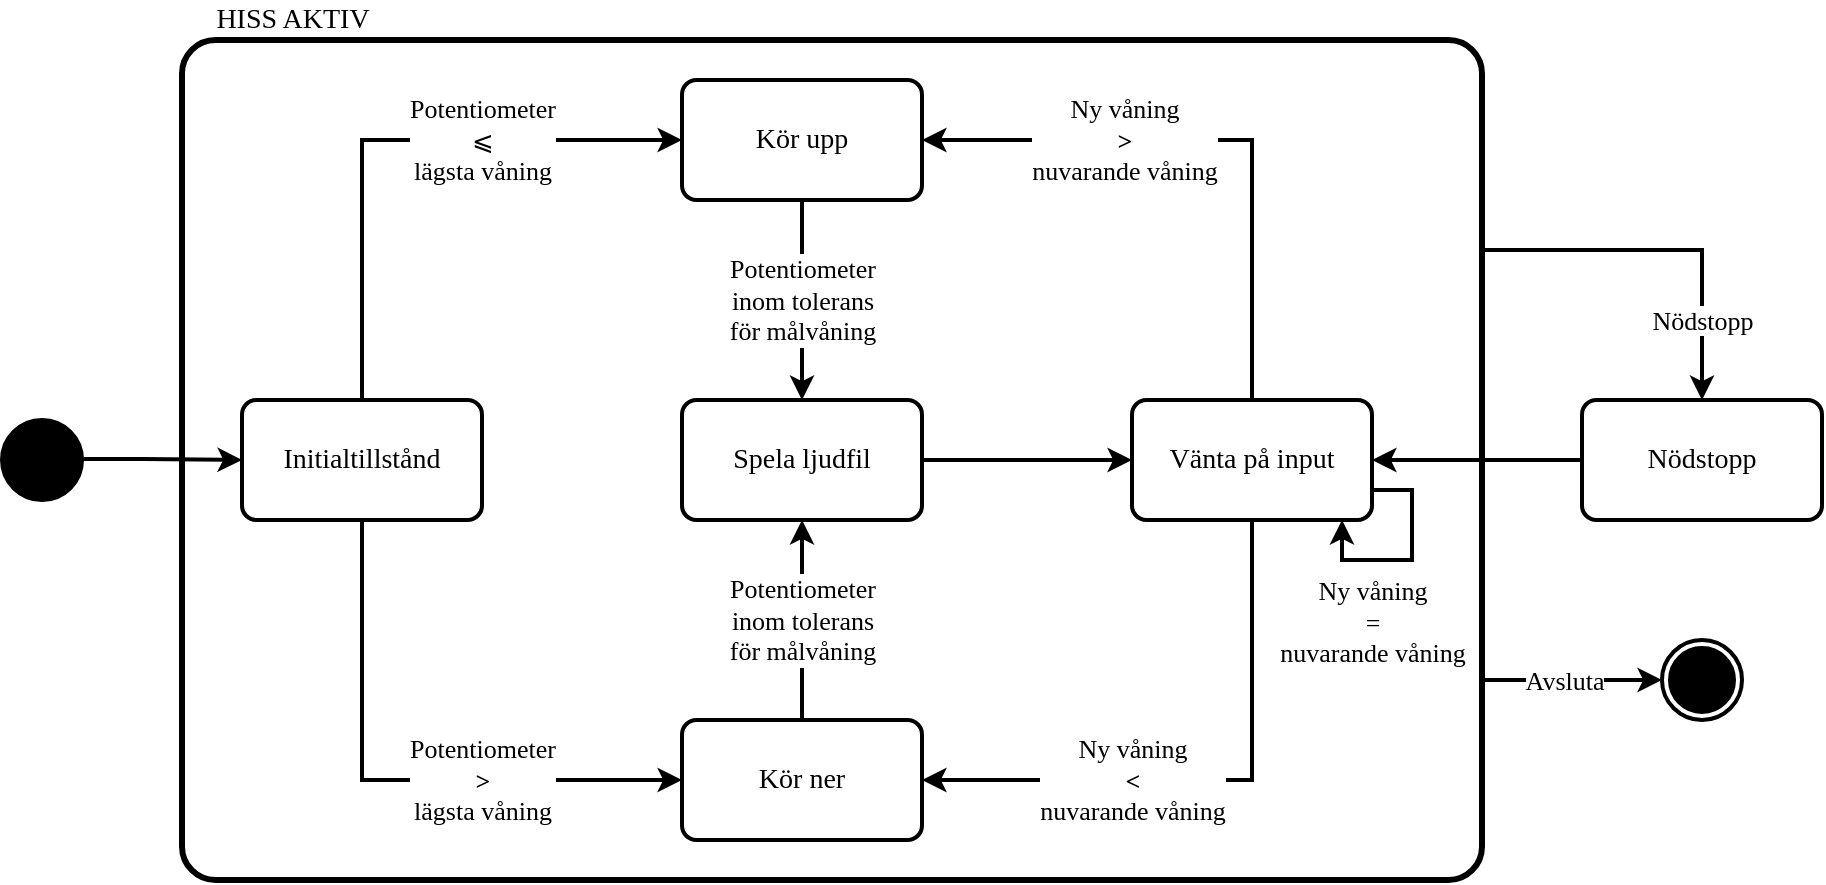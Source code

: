 <mxfile version="13.9.9" type="device"><diagram id="5kn2LAqtk2-XAxfUvmJ9" name="Page-1"><mxGraphModel dx="1185" dy="719" grid="1" gridSize="10" guides="1" tooltips="1" connect="1" arrows="1" fold="1" page="1" pageScale="1" pageWidth="930" pageHeight="500" math="0" shadow="0"><root><mxCell id="0"/><mxCell id="1" parent="0"/><mxCell id="aqG7_DNKr1qFUIGS1q8o-3" value="" style="group" parent="1" vertex="1" connectable="0"><mxGeometry x="9" y="10" width="910" height="440" as="geometry"/></mxCell><mxCell id="HXl-ghBzJEJyIcijWA-z-33" value="" style="rounded=1;whiteSpace=wrap;html=1;labelBackgroundColor=#ffffff;strokeWidth=3;fontFamily=CMU Serif;fontSize=12;fillColor=none;arcSize=4;perimeterSpacing=0;" parent="aqG7_DNKr1qFUIGS1q8o-3" vertex="1"><mxGeometry x="90" y="20" width="650" height="420" as="geometry"/></mxCell><mxCell id="HXl-ghBzJEJyIcijWA-z-1" value="&lt;font style=&quot;font-size: 14px&quot;&gt;Initialtillstånd&lt;/font&gt;" style="rounded=1;whiteSpace=wrap;html=1;arcSize=12;strokeWidth=2;fontFamily=CMU Serif;" parent="aqG7_DNKr1qFUIGS1q8o-3" vertex="1"><mxGeometry x="120" y="200" width="120" height="60" as="geometry"/></mxCell><mxCell id="HXl-ghBzJEJyIcijWA-z-3" value="" style="ellipse;whiteSpace=wrap;html=1;aspect=fixed;strokeWidth=2;fillColor=#000000;" parent="aqG7_DNKr1qFUIGS1q8o-3" vertex="1"><mxGeometry y="210" width="40" height="40" as="geometry"/></mxCell><mxCell id="HXl-ghBzJEJyIcijWA-z-5" value="&lt;font style=&quot;font-size: 14px&quot;&gt;Kör upp&lt;/font&gt;" style="rounded=1;whiteSpace=wrap;html=1;arcSize=12;strokeWidth=2;fontFamily=CMU Serif;" parent="aqG7_DNKr1qFUIGS1q8o-3" vertex="1"><mxGeometry x="340" y="40" width="120" height="60" as="geometry"/></mxCell><mxCell id="HXl-ghBzJEJyIcijWA-z-12" style="edgeStyle=orthogonalEdgeStyle;rounded=0;orthogonalLoop=1;jettySize=auto;html=1;exitX=0.5;exitY=0;exitDx=0;exitDy=0;entryX=0;entryY=0.5;entryDx=0;entryDy=0;strokeWidth=2;" parent="aqG7_DNKr1qFUIGS1q8o-3" source="HXl-ghBzJEJyIcijWA-z-1" target="HXl-ghBzJEJyIcijWA-z-5" edge="1"><mxGeometry x="20" as="geometry"/></mxCell><mxCell id="HXl-ghBzJEJyIcijWA-z-14" value="Potentiometer&lt;br style=&quot;font-size: 13px;&quot;&gt;⩽&lt;br style=&quot;font-size: 13px;&quot;&gt;lägsta våning" style="edgeLabel;align=center;verticalAlign=middle;resizable=0;points=[];labelBackgroundColor=#ffffff;html=1;fontFamily=CMU Serif;fontSize=13;" parent="HXl-ghBzJEJyIcijWA-z-12" vertex="1" connectable="0"><mxGeometry x="0.262" relative="1" as="geometry"><mxPoint x="7.11" y="-0.02" as="offset"/></mxGeometry></mxCell><mxCell id="HXl-ghBzJEJyIcijWA-z-6" value="&lt;font style=&quot;font-size: 14px&quot;&gt;Kör ner&lt;/font&gt;" style="rounded=1;whiteSpace=wrap;html=1;arcSize=12;strokeWidth=2;fontFamily=CMU Serif;" parent="aqG7_DNKr1qFUIGS1q8o-3" vertex="1"><mxGeometry x="340" y="360" width="120" height="60" as="geometry"/></mxCell><mxCell id="HXl-ghBzJEJyIcijWA-z-13" style="edgeStyle=orthogonalEdgeStyle;rounded=0;orthogonalLoop=1;jettySize=auto;html=1;exitX=0.5;exitY=1;exitDx=0;exitDy=0;entryX=0;entryY=0.5;entryDx=0;entryDy=0;strokeWidth=2;" parent="aqG7_DNKr1qFUIGS1q8o-3" source="HXl-ghBzJEJyIcijWA-z-1" target="HXl-ghBzJEJyIcijWA-z-6" edge="1"><mxGeometry x="20" as="geometry"/></mxCell><mxCell id="HXl-ghBzJEJyIcijWA-z-16" value="Potentiometer&lt;br style=&quot;font-size: 13px;&quot;&gt;&lt;b style=&quot;font-size: 13px;&quot;&gt;&amp;gt;&lt;/b&gt;&lt;br style=&quot;font-size: 13px;&quot;&gt;lägsta våning" style="edgeLabel;html=1;align=center;verticalAlign=middle;resizable=0;points=[];fontFamily=CMU Serif;fontSize=13;" parent="HXl-ghBzJEJyIcijWA-z-13" vertex="1" connectable="0"><mxGeometry x="0.369" y="3" relative="1" as="geometry"><mxPoint x="-8.26" y="2.98" as="offset"/></mxGeometry></mxCell><mxCell id="HXl-ghBzJEJyIcijWA-z-17" value="&lt;font style=&quot;font-size: 14px&quot;&gt;Spela ljudfil&lt;/font&gt;" style="rounded=1;whiteSpace=wrap;html=1;arcSize=12;strokeWidth=2;fontFamily=CMU Serif;" parent="aqG7_DNKr1qFUIGS1q8o-3" vertex="1"><mxGeometry x="340" y="200" width="120" height="60" as="geometry"/></mxCell><mxCell id="HXl-ghBzJEJyIcijWA-z-18" style="edgeStyle=orthogonalEdgeStyle;rounded=0;orthogonalLoop=1;jettySize=auto;html=1;exitX=0.5;exitY=1;exitDx=0;exitDy=0;strokeWidth=2;fontFamily=CMU Serif;fontSize=12;" parent="aqG7_DNKr1qFUIGS1q8o-3" source="HXl-ghBzJEJyIcijWA-z-5" target="HXl-ghBzJEJyIcijWA-z-17" edge="1"><mxGeometry x="20" as="geometry"/></mxCell><mxCell id="HXl-ghBzJEJyIcijWA-z-20" value="Potentiometer&lt;br style=&quot;font-size: 13px;&quot;&gt;inom tolerans&lt;br style=&quot;font-size: 13px;&quot;&gt;för målvåning" style="edgeLabel;html=1;align=center;verticalAlign=middle;resizable=0;points=[];fontSize=13;fontFamily=CMU Serif;" parent="HXl-ghBzJEJyIcijWA-z-18" vertex="1" connectable="0"><mxGeometry x="-0.3" y="-5" relative="1" as="geometry"><mxPoint x="5" y="15.14" as="offset"/></mxGeometry></mxCell><mxCell id="HXl-ghBzJEJyIcijWA-z-19" style="edgeStyle=orthogonalEdgeStyle;rounded=0;orthogonalLoop=1;jettySize=auto;html=1;exitX=0.5;exitY=0;exitDx=0;exitDy=0;entryX=0.5;entryY=1;entryDx=0;entryDy=0;strokeWidth=2;fontFamily=CMU Serif;fontSize=12;" parent="aqG7_DNKr1qFUIGS1q8o-3" source="HXl-ghBzJEJyIcijWA-z-6" target="HXl-ghBzJEJyIcijWA-z-17" edge="1"><mxGeometry x="20" as="geometry"><Array as="points"><mxPoint x="400" y="300"/><mxPoint x="400" y="300"/></Array></mxGeometry></mxCell><mxCell id="HXl-ghBzJEJyIcijWA-z-21" value="&lt;span style=&quot;color: rgba(0 , 0 , 0 , 0) ; font-family: monospace ; font-size: 0px ; background-color: rgb(248 , 249 , 250)&quot;&gt;%3CmxGraphModel%3E%3Croot%3E%3CmxCell%20id%3D%220%22%2F%3E%3CmxCell%20id%3D%221%22%20parent%3D%220%22%2F%3E%3CmxCell%20id%3D%222%22%20value%3D%22Potentiometer%26lt%3Bbr%26gt%3Binom%20tolerans%26lt%3Bbr%26gt%3Bf%C3%B6r%20m%C3%A5lv%C3%A5ning%22%20style%3D%22edgeLabel%3Bhtml%3D1%3Balign%3Dcenter%3BverticalAlign%3Dmiddle%3Bresizable%3D0%3Bpoints%3D%5B%5D%3BfontSize%3D12%3BfontFamily%3DCMU%20Serif%3B%22%20vertex%3D%221%22%20connectable%3D%220%22%20parent%3D%221%22%3E%3CmxGeometry%20x%3D%22300%22%20y%3D%22250%22%20as%3D%22geometry%22%2F%3E%3C%2FmxCell%3E%3C%2Froot%3E%3C%2FmxGraphModel%3E&lt;/span&gt;&lt;span style=&quot;color: rgba(0 , 0 , 0 , 0) ; font-family: monospace ; font-size: 0px ; background-color: rgb(248 , 249 , 250)&quot;&gt;%3CmxGraphModel%3E%3Croot%3E%3CmxCell%20id%3D%220%22%2F%3E%3CmxCell%20id%3D%221%22%20parent%3D%220%22%2F%3E%3CmxCell%20id%3D%222%22%20value%3D%22Potentiometer%26lt%3Bbr%26gt%3Binom%20tolerans%26lt%3Bbr%26gt%3Bf%C3%B6r%20m%C3%A5lv%C3%A5ning%22%20style%3D%22edgeLabel%3Bhtml%3D1%3Balign%3Dcenter%3BverticalAlign%3Dmiddle%3Bresizable%3D0%3Bpoints%3D%5B%5D%3BfontSize%3D12%3BfontFamily%3DCMU%20Serif%3B%22%20vertex%3D%221%22%20connectable%3D%220%22%20parent%3D%221%22%3E%3CmxGeometry%20x%3D%22300%22%20y%3D%22250%22%20as%3D%22geometry%22%2F%3E%3C%2FmxCell%3E%3C%2Froot%3E%3C%2FmxGraphModel%3E&lt;/span&gt;" style="edgeLabel;html=1;align=center;verticalAlign=middle;resizable=0;points=[];fontSize=12;fontFamily=CMU Serif;" parent="HXl-ghBzJEJyIcijWA-z-19" vertex="1" connectable="0"><mxGeometry x="0.26" y="2" relative="1" as="geometry"><mxPoint as="offset"/></mxGeometry></mxCell><mxCell id="HXl-ghBzJEJyIcijWA-z-22" value="Potentiometer&lt;br style=&quot;font-size: 13px;&quot;&gt;inom tolerans&lt;br style=&quot;font-size: 13px;&quot;&gt;för målvåning" style="edgeLabel;html=1;align=center;verticalAlign=middle;resizable=0;points=[];fontSize=13;fontFamily=CMU Serif;" parent="HXl-ghBzJEJyIcijWA-z-19" vertex="1" connectable="0"><mxGeometry x="0.28" y="3" relative="1" as="geometry"><mxPoint x="3" y="14.0" as="offset"/></mxGeometry></mxCell><mxCell id="HXl-ghBzJEJyIcijWA-z-25" style="edgeStyle=orthogonalEdgeStyle;rounded=0;orthogonalLoop=1;jettySize=auto;html=1;exitX=0.5;exitY=0;exitDx=0;exitDy=0;entryX=1;entryY=0.5;entryDx=0;entryDy=0;strokeWidth=2;fontFamily=CMU Serif;fontSize=12;" parent="aqG7_DNKr1qFUIGS1q8o-3" source="HXl-ghBzJEJyIcijWA-z-23" target="HXl-ghBzJEJyIcijWA-z-5" edge="1"><mxGeometry x="20" as="geometry"><mxPoint x="495" y="70" as="targetPoint"/></mxGeometry></mxCell><mxCell id="HXl-ghBzJEJyIcijWA-z-27" value="&lt;span style=&quot;color: rgba(0 , 0 , 0 , 0) ; font-family: monospace ; font-size: 0px ; background-color: rgb(248 , 249 , 250)&quot;&gt;%3CmxGraphModel%3E%3Croot%3E%3CmxCell%20id%3D%220%22%2F%3E%3CmxCell%20id%3D%221%22%20parent%3D%220%22%2F%3E%3CmxCell%20id%3D%222%22%20value%3D%22%26lt%3Bfont%20style%3D%26quot%3Bfont-size%3A%2014px%26quot%3B%26gt%3BSpela%20ljudfil%26lt%3B%2Ffont%26gt%3B%22%20style%3D%22rounded%3D1%3BwhiteSpace%3Dwrap%3Bhtml%3D1%3BarcSize%3D12%3BstrokeWidth%3D2%3BfontFamily%3DCMU%20Serif%3B%22%20vertex%3D%221%22%20parent%3D%221%22%3E%3CmxGeometry%20x%3D%22240%22%20y%3D%22300%22%20width%3D%22120%22%20height%3D%2260%22%20as%3D%22geometry%22%2F%3E%3C%2FmxCell%3E%3C%2Froot%3E%3C%2FmxGraphModel%3ENy&lt;/span&gt;" style="edgeLabel;html=1;align=center;verticalAlign=middle;resizable=0;points=[];fontSize=12;fontFamily=CMU Serif;" parent="HXl-ghBzJEJyIcijWA-z-25" vertex="1" connectable="0"><mxGeometry x="-0.346" y="-2" relative="1" as="geometry"><mxPoint as="offset"/></mxGeometry></mxCell><mxCell id="HXl-ghBzJEJyIcijWA-z-28" value="Ny våning&lt;br style=&quot;font-size: 13px;&quot;&gt;&lt;b style=&quot;font-size: 13px;&quot;&gt;&amp;gt;&lt;/b&gt;&lt;br style=&quot;font-size: 13px;&quot;&gt;nuvarande våning" style="edgeLabel;html=1;align=center;verticalAlign=middle;resizable=0;points=[];fontSize=13;fontFamily=CMU Serif;" parent="HXl-ghBzJEJyIcijWA-z-25" vertex="1" connectable="0"><mxGeometry x="-0.369" y="3" relative="1" as="geometry"><mxPoint x="-61.02" y="-37" as="offset"/></mxGeometry></mxCell><mxCell id="HXl-ghBzJEJyIcijWA-z-26" style="edgeStyle=orthogonalEdgeStyle;rounded=0;orthogonalLoop=1;jettySize=auto;html=1;exitX=0.5;exitY=1;exitDx=0;exitDy=0;entryX=1;entryY=0.5;entryDx=0;entryDy=0;strokeWidth=2;fontFamily=CMU Serif;fontSize=12;" parent="aqG7_DNKr1qFUIGS1q8o-3" source="HXl-ghBzJEJyIcijWA-z-23" target="HXl-ghBzJEJyIcijWA-z-6" edge="1"><mxGeometry x="20" as="geometry"><mxPoint x="495" y="390" as="targetPoint"/></mxGeometry></mxCell><mxCell id="HXl-ghBzJEJyIcijWA-z-29" value="Ny våning&lt;br style=&quot;font-size: 13px;&quot;&gt;&lt;b style=&quot;font-size: 13px;&quot;&gt;&amp;lt;&lt;/b&gt;&lt;br style=&quot;font-size: 13px;&quot;&gt;nuvarande våning" style="edgeLabel;align=center;verticalAlign=middle;resizable=0;points=[];fontSize=13;fontFamily=CMU Serif;html=1;" parent="HXl-ghBzJEJyIcijWA-z-26" vertex="1" connectable="0"><mxGeometry x="-0.623" y="3" relative="1" as="geometry"><mxPoint x="-63.01" y="74.57" as="offset"/></mxGeometry></mxCell><mxCell id="HXl-ghBzJEJyIcijWA-z-23" value="&lt;font style=&quot;font-size: 14px&quot;&gt;Vänta på input&lt;/font&gt;" style="rounded=1;whiteSpace=wrap;html=1;arcSize=12;strokeWidth=2;fontFamily=CMU Serif;" parent="aqG7_DNKr1qFUIGS1q8o-3" vertex="1"><mxGeometry x="565" y="200" width="120" height="60" as="geometry"/></mxCell><mxCell id="HXl-ghBzJEJyIcijWA-z-24" style="edgeStyle=orthogonalEdgeStyle;rounded=0;orthogonalLoop=1;jettySize=auto;html=1;exitX=1;exitY=0.5;exitDx=0;exitDy=0;entryX=0;entryY=0.5;entryDx=0;entryDy=0;strokeWidth=2;fontFamily=CMU Serif;fontSize=12;" parent="aqG7_DNKr1qFUIGS1q8o-3" source="HXl-ghBzJEJyIcijWA-z-17" target="HXl-ghBzJEJyIcijWA-z-23" edge="1"><mxGeometry x="20" as="geometry"><mxPoint x="495" y="230" as="sourcePoint"/></mxGeometry></mxCell><mxCell id="HXl-ghBzJEJyIcijWA-z-31" style="edgeStyle=orthogonalEdgeStyle;rounded=0;orthogonalLoop=1;jettySize=auto;html=1;exitX=1;exitY=0.75;exitDx=0;exitDy=0;strokeWidth=2;fontFamily=CMU Serif;fontSize=12;" parent="aqG7_DNKr1qFUIGS1q8o-3" source="HXl-ghBzJEJyIcijWA-z-23" edge="1"><mxGeometry x="20" as="geometry"><mxPoint x="670" y="260" as="targetPoint"/><Array as="points"><mxPoint x="705" y="245"/><mxPoint x="705" y="280"/><mxPoint x="670" y="280"/><mxPoint x="670" y="260"/></Array></mxGeometry></mxCell><mxCell id="HXl-ghBzJEJyIcijWA-z-32" value="Ny våning&lt;br style=&quot;font-size: 13px;&quot;&gt;=&lt;br style=&quot;font-size: 13px;&quot;&gt;nuvarande våning" style="edgeLabel;html=1;align=center;verticalAlign=middle;resizable=0;points=[];fontSize=13;fontFamily=CMU Serif;" parent="HXl-ghBzJEJyIcijWA-z-31" vertex="1" connectable="0"><mxGeometry x="-0.248" relative="1" as="geometry"><mxPoint x="-20.01" y="43.89" as="offset"/></mxGeometry></mxCell><mxCell id="HXl-ghBzJEJyIcijWA-z-36" value="&lt;span style=&quot;font-size: 14px&quot;&gt;HISS AKTIV&lt;/span&gt;" style="text;html=1;align=center;verticalAlign=middle;resizable=0;points=[];autosize=1;fontSize=14;fontFamily=CMU Serif;fontStyle=0" parent="aqG7_DNKr1qFUIGS1q8o-3" vertex="1"><mxGeometry x="95" width="100" height="20" as="geometry"/></mxCell><mxCell id="HXl-ghBzJEJyIcijWA-z-39" style="edgeStyle=orthogonalEdgeStyle;rounded=0;orthogonalLoop=1;jettySize=auto;html=1;exitX=0;exitY=0.5;exitDx=0;exitDy=0;strokeWidth=2;fontFamily=CMU Serif;fontSize=14;" parent="aqG7_DNKr1qFUIGS1q8o-3" source="HXl-ghBzJEJyIcijWA-z-37" target="HXl-ghBzJEJyIcijWA-z-23" edge="1"><mxGeometry x="20" as="geometry"/></mxCell><mxCell id="HXl-ghBzJEJyIcijWA-z-37" value="&lt;font style=&quot;font-size: 14px&quot;&gt;Nödstopp&lt;/font&gt;" style="rounded=1;whiteSpace=wrap;html=1;arcSize=12;strokeWidth=2;fontFamily=CMU Serif;" parent="aqG7_DNKr1qFUIGS1q8o-3" vertex="1"><mxGeometry x="790" y="200" width="120" height="60" as="geometry"/></mxCell><mxCell id="HXl-ghBzJEJyIcijWA-z-38" style="edgeStyle=orthogonalEdgeStyle;rounded=0;orthogonalLoop=1;jettySize=auto;html=1;exitX=1;exitY=0.25;exitDx=0;exitDy=0;entryX=0.5;entryY=0;entryDx=0;entryDy=0;strokeWidth=2;fontFamily=CMU Serif;fontSize=14;" parent="aqG7_DNKr1qFUIGS1q8o-3" source="HXl-ghBzJEJyIcijWA-z-33" target="HXl-ghBzJEJyIcijWA-z-37" edge="1"><mxGeometry x="20" as="geometry"><Array as="points"><mxPoint x="850" y="125"/></Array></mxGeometry></mxCell><mxCell id="HXl-ghBzJEJyIcijWA-z-40" value="Nödstopp" style="edgeLabel;html=1;align=center;verticalAlign=middle;resizable=0;points=[];fontSize=13;fontFamily=CMU Serif;" parent="HXl-ghBzJEJyIcijWA-z-38" vertex="1" connectable="0"><mxGeometry x="0.094" y="1" relative="1" as="geometry"><mxPoint x="9.0" y="36" as="offset"/></mxGeometry></mxCell><mxCell id="HXl-ghBzJEJyIcijWA-z-45" value="" style="ellipse;html=1;shape=endState;fillColor=#000000;labelBackgroundColor=#ffffff;fontFamily=CMU Serif;fontSize=14;strokeWidth=2;perimeterSpacing=0;margin=4;portConstraintRotation=0;allowArrows=1;snapToPoint=0;backgroundOutline=0;movableLabel=1;" parent="aqG7_DNKr1qFUIGS1q8o-3" vertex="1"><mxGeometry x="830" y="320" width="40" height="40" as="geometry"/></mxCell><mxCell id="HXl-ghBzJEJyIcijWA-z-47" style="edgeStyle=orthogonalEdgeStyle;rounded=0;orthogonalLoop=1;jettySize=auto;html=1;exitX=1;exitY=0.762;exitDx=0;exitDy=0;entryX=0;entryY=0.5;entryDx=0;entryDy=0;strokeWidth=2;fontFamily=CMU Serif;fontSize=14;exitPerimeter=0;" parent="aqG7_DNKr1qFUIGS1q8o-3" source="HXl-ghBzJEJyIcijWA-z-33" target="HXl-ghBzJEJyIcijWA-z-45" edge="1"><mxGeometry x="20" as="geometry"/></mxCell><mxCell id="ocaPVAR8oxDXZlyb-QK7-1" value="Avsluta" style="edgeLabel;html=1;align=center;verticalAlign=middle;resizable=0;points=[];fontFamily=CMU Serif;fontSize=13;" parent="HXl-ghBzJEJyIcijWA-z-47" vertex="1" connectable="0"><mxGeometry relative="1" as="geometry"><mxPoint x="-4" y="-0.02" as="offset"/></mxGeometry></mxCell><mxCell id="aqG7_DNKr1qFUIGS1q8o-1" style="edgeStyle=orthogonalEdgeStyle;rounded=0;orthogonalLoop=1;jettySize=auto;html=1;exitX=1;exitY=0.762;exitDx=0;exitDy=0;entryX=0;entryY=0.5;entryDx=0;entryDy=0;strokeWidth=2;fontFamily=CMU Serif;fontSize=14;exitPerimeter=0;" parent="aqG7_DNKr1qFUIGS1q8o-3" target="HXl-ghBzJEJyIcijWA-z-1" edge="1"><mxGeometry x="-700" y="-110.59" as="geometry"><mxPoint x="20.0" y="229.45" as="sourcePoint"/><mxPoint x="110.0" y="229.41" as="targetPoint"/><Array as="points"><mxPoint x="70" y="229"/></Array></mxGeometry></mxCell></root></mxGraphModel></diagram></mxfile>